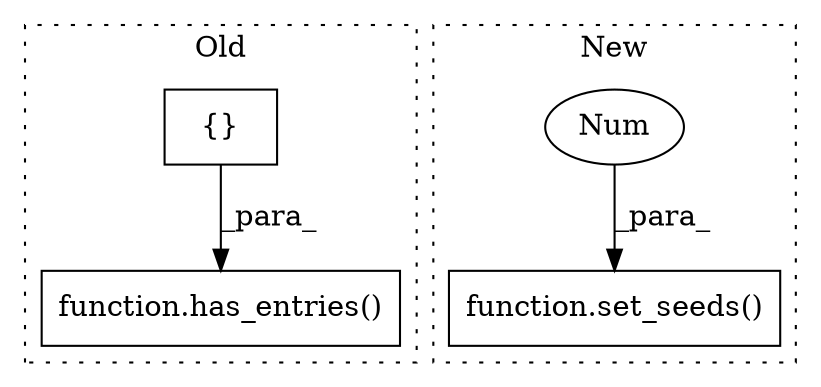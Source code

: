 digraph G {
subgraph cluster0 {
1 [label="function.has_entries()" a="75" s="2440,2723" l="12,1" shape="box"];
3 [label="{}" a="95" s="2452,2712" l="14,11" shape="box"];
label = "Old";
style="dotted";
}
subgraph cluster1 {
2 [label="function.set_seeds()" a="75" s="1744,1756" l="10,1" shape="box"];
4 [label="Num" a="76" s="1754" l="2" shape="ellipse"];
label = "New";
style="dotted";
}
3 -> 1 [label="_para_"];
4 -> 2 [label="_para_"];
}